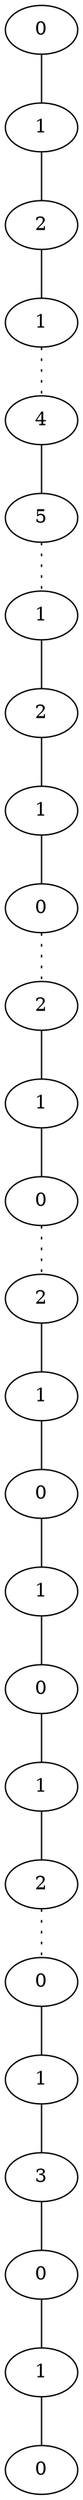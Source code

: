graph {
a0[label=0];
a1[label=1];
a2[label=2];
a3[label=1];
a4[label=4];
a5[label=5];
a6[label=1];
a7[label=2];
a8[label=1];
a9[label=0];
a10[label=2];
a11[label=1];
a12[label=0];
a13[label=2];
a14[label=1];
a15[label=0];
a16[label=1];
a17[label=0];
a18[label=1];
a19[label=2];
a20[label=0];
a21[label=1];
a22[label=3];
a23[label=0];
a24[label=1];
a25[label=0];
a0 -- a1;
a1 -- a2;
a2 -- a3;
a3 -- a4 [style=dotted];
a4 -- a5;
a5 -- a6 [style=dotted];
a6 -- a7;
a7 -- a8;
a8 -- a9;
a9 -- a10 [style=dotted];
a10 -- a11;
a11 -- a12;
a12 -- a13 [style=dotted];
a13 -- a14;
a14 -- a15;
a15 -- a16;
a16 -- a17;
a17 -- a18;
a18 -- a19;
a19 -- a20 [style=dotted];
a20 -- a21;
a21 -- a22;
a22 -- a23;
a23 -- a24;
a24 -- a25;
}
